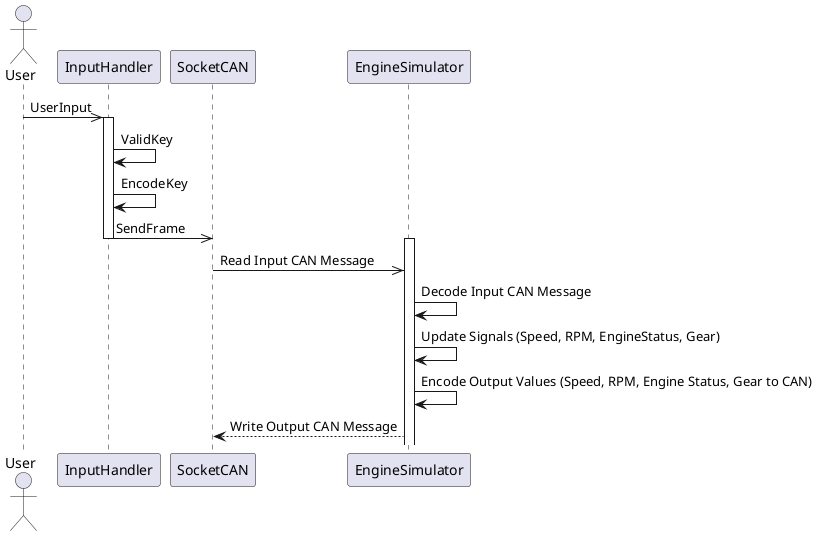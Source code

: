 @startuml Sequence Diagram

actor User

User ->> InputHandler : UserInput

activate InputHandler

InputHandler -> InputHandler : ValidKey

InputHandler -> InputHandler : EncodeKey

InputHandler ->> SocketCAN : SendFrame

deactivate InputHandler

activate EngineSimulator

SocketCAN ->> EngineSimulator : Read Input CAN Message

EngineSimulator -> EngineSimulator : Decode Input CAN Message

EngineSimulator -> EngineSimulator : Update Signals (Speed, RPM, EngineStatus, Gear)

EngineSimulator -> EngineSimulator : Encode Output Values (Speed, RPM, Engine Status, Gear to CAN)

EngineSimulator --> SocketCAN : Write Output CAN Message

@enduml